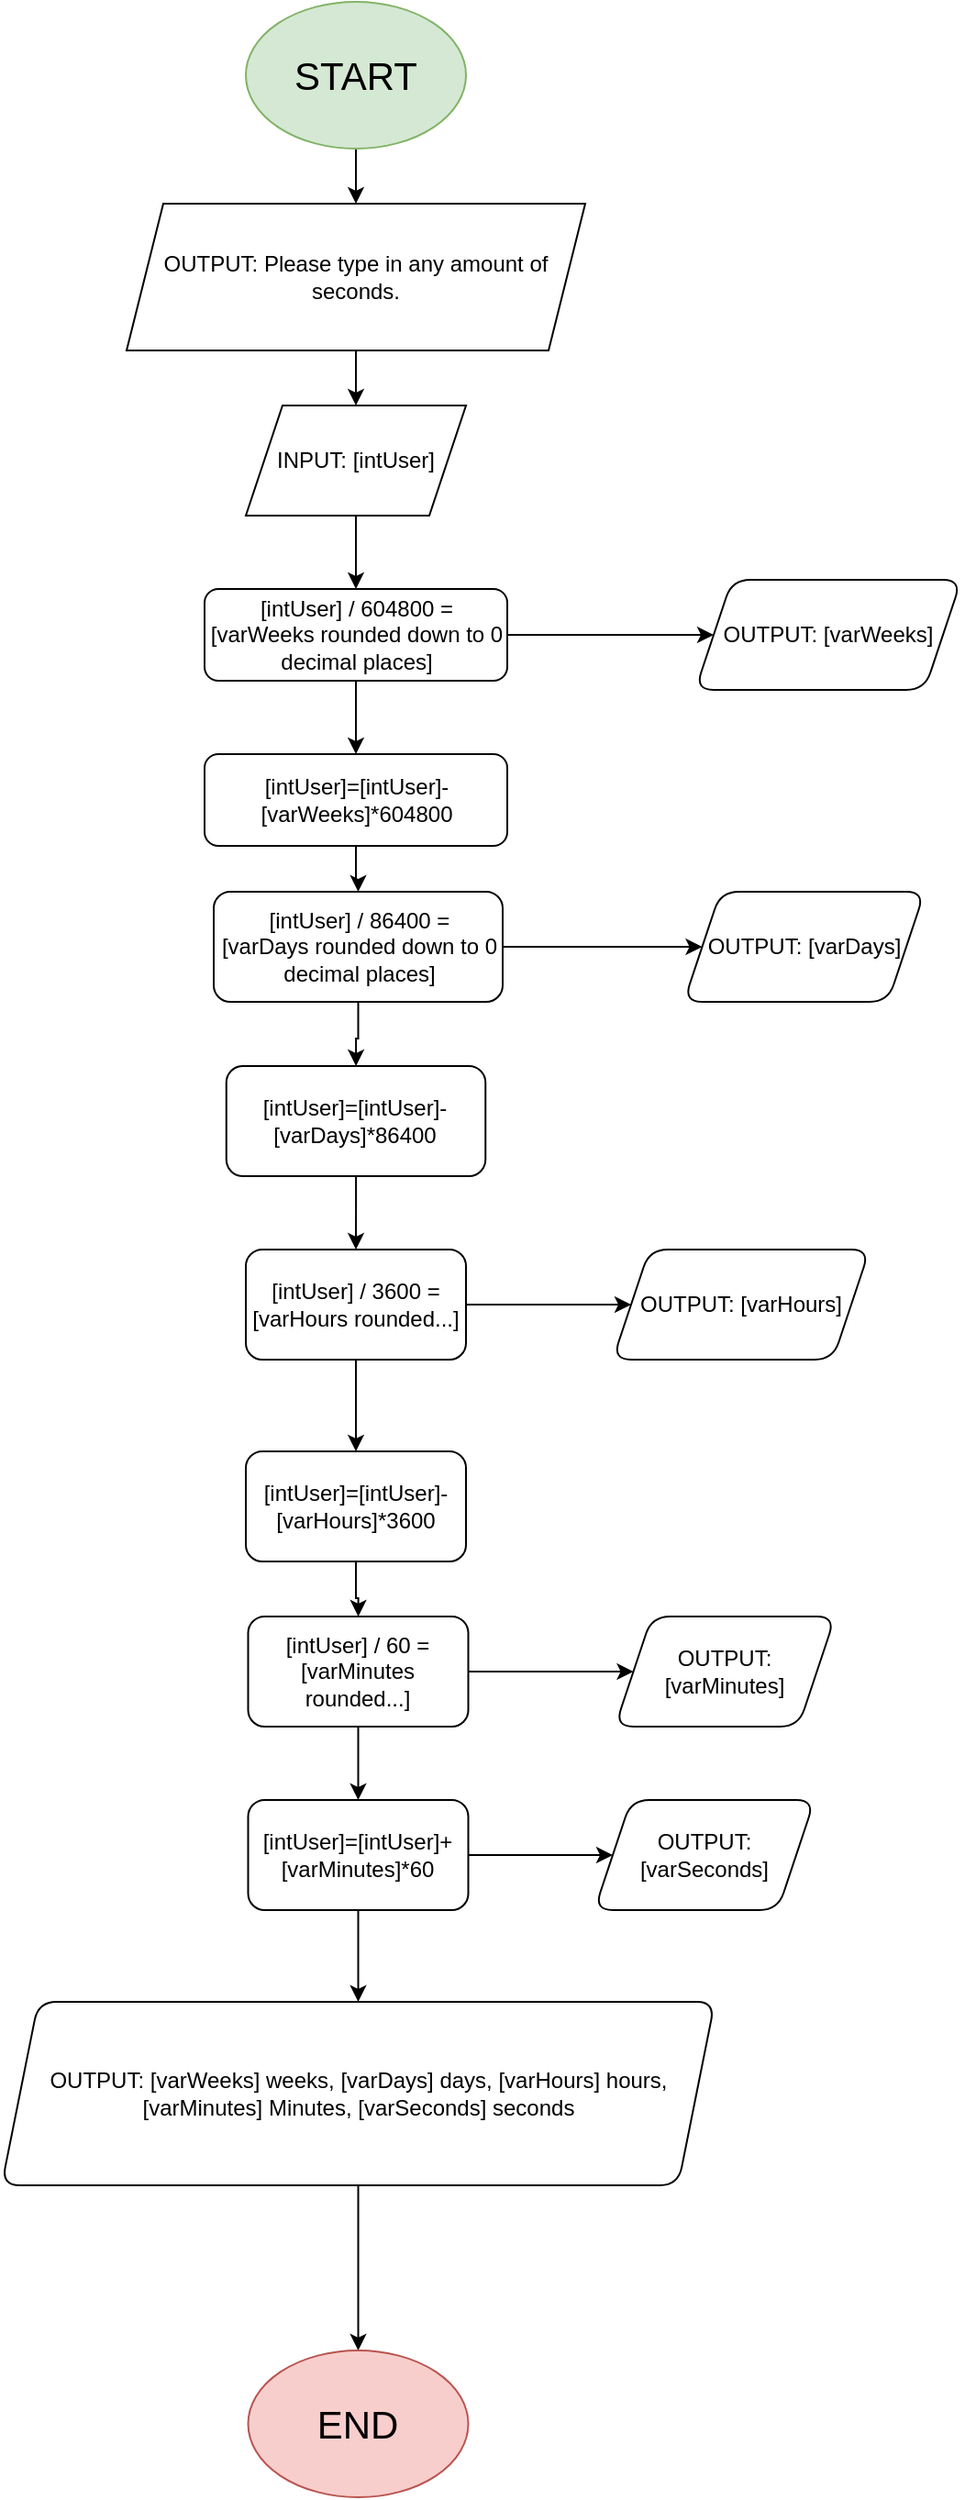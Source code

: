<mxfile version="14.4.3" type="device"><diagram id="0WJX5_sZiEjzxaqQqS9_" name="Page-1"><mxGraphModel dx="877" dy="1144" grid="1" gridSize="10" guides="1" tooltips="1" connect="1" arrows="1" fold="1" page="1" pageScale="1" pageWidth="827" pageHeight="1169" math="0" shadow="0"><root><mxCell id="0"/><mxCell id="1" parent="0"/><mxCell id="_IiEj8osXysWKzW4MMw0-3" value="" style="edgeStyle=orthogonalEdgeStyle;rounded=0;orthogonalLoop=1;jettySize=auto;html=1;" edge="1" parent="1" source="_IiEj8osXysWKzW4MMw0-1" target="_IiEj8osXysWKzW4MMw0-2"><mxGeometry relative="1" as="geometry"/></mxCell><mxCell id="_IiEj8osXysWKzW4MMw0-1" value="&lt;font style=&quot;font-size: 21px&quot;&gt;START&lt;/font&gt;" style="ellipse;whiteSpace=wrap;html=1;fillColor=#d5e8d4;strokeColor=#82b366;" vertex="1" parent="1"><mxGeometry x="320" y="40" width="120" height="80" as="geometry"/></mxCell><mxCell id="_IiEj8osXysWKzW4MMw0-5" value="" style="edgeStyle=orthogonalEdgeStyle;rounded=0;orthogonalLoop=1;jettySize=auto;html=1;" edge="1" parent="1" source="_IiEj8osXysWKzW4MMw0-2" target="_IiEj8osXysWKzW4MMw0-4"><mxGeometry relative="1" as="geometry"/></mxCell><mxCell id="_IiEj8osXysWKzW4MMw0-2" value="OUTPUT: Please type in any amount of seconds." style="shape=parallelogram;perimeter=parallelogramPerimeter;whiteSpace=wrap;html=1;fixedSize=1;" vertex="1" parent="1"><mxGeometry x="255" y="150" width="250" height="80" as="geometry"/></mxCell><mxCell id="_IiEj8osXysWKzW4MMw0-10" value="" style="edgeStyle=orthogonalEdgeStyle;rounded=0;orthogonalLoop=1;jettySize=auto;html=1;" edge="1" parent="1" source="_IiEj8osXysWKzW4MMw0-4" target="_IiEj8osXysWKzW4MMw0-8"><mxGeometry relative="1" as="geometry"/></mxCell><mxCell id="_IiEj8osXysWKzW4MMw0-4" value="INPUT: [intUser]" style="shape=parallelogram;perimeter=parallelogramPerimeter;whiteSpace=wrap;html=1;fixedSize=1;" vertex="1" parent="1"><mxGeometry x="320" y="260" width="120" height="60" as="geometry"/></mxCell><mxCell id="_IiEj8osXysWKzW4MMw0-12" value="" style="edgeStyle=orthogonalEdgeStyle;rounded=0;orthogonalLoop=1;jettySize=auto;html=1;" edge="1" parent="1" source="_IiEj8osXysWKzW4MMw0-8" target="_IiEj8osXysWKzW4MMw0-11"><mxGeometry relative="1" as="geometry"/></mxCell><mxCell id="_IiEj8osXysWKzW4MMw0-16" value="" style="edgeStyle=orthogonalEdgeStyle;rounded=0;orthogonalLoop=1;jettySize=auto;html=1;" edge="1" parent="1" source="_IiEj8osXysWKzW4MMw0-8" target="_IiEj8osXysWKzW4MMw0-15"><mxGeometry relative="1" as="geometry"/></mxCell><mxCell id="_IiEj8osXysWKzW4MMw0-8" value="[intUser] / 604800 = [varWeeks rounded down to 0 decimal places]" style="rounded=1;whiteSpace=wrap;html=1;" vertex="1" parent="1"><mxGeometry x="297.5" y="360" width="165" height="50" as="geometry"/></mxCell><mxCell id="_IiEj8osXysWKzW4MMw0-14" value="" style="edgeStyle=orthogonalEdgeStyle;rounded=0;orthogonalLoop=1;jettySize=auto;html=1;" edge="1" parent="1" source="_IiEj8osXysWKzW4MMw0-11" target="_IiEj8osXysWKzW4MMw0-13"><mxGeometry relative="1" as="geometry"/></mxCell><mxCell id="_IiEj8osXysWKzW4MMw0-11" value="[intUser]=[intUser]-[varWeeks]*604800" style="rounded=1;whiteSpace=wrap;html=1;" vertex="1" parent="1"><mxGeometry x="297.5" y="450" width="165" height="50" as="geometry"/></mxCell><mxCell id="_IiEj8osXysWKzW4MMw0-18" value="" style="edgeStyle=orthogonalEdgeStyle;rounded=0;orthogonalLoop=1;jettySize=auto;html=1;" edge="1" parent="1" source="_IiEj8osXysWKzW4MMw0-13" target="_IiEj8osXysWKzW4MMw0-17"><mxGeometry relative="1" as="geometry"/></mxCell><mxCell id="_IiEj8osXysWKzW4MMw0-20" value="" style="edgeStyle=orthogonalEdgeStyle;rounded=0;orthogonalLoop=1;jettySize=auto;html=1;" edge="1" parent="1" source="_IiEj8osXysWKzW4MMw0-13" target="_IiEj8osXysWKzW4MMw0-19"><mxGeometry relative="1" as="geometry"/></mxCell><mxCell id="_IiEj8osXysWKzW4MMw0-13" value="[intUser] /&amp;nbsp;86400 =&lt;br&gt;[varDays rounded down to 0 decimal places]" style="whiteSpace=wrap;html=1;rounded=1;" vertex="1" parent="1"><mxGeometry x="302.5" y="525" width="157.5" height="60" as="geometry"/></mxCell><mxCell id="_IiEj8osXysWKzW4MMw0-15" value="OUTPUT: [varWeeks]" style="shape=parallelogram;perimeter=parallelogramPerimeter;whiteSpace=wrap;html=1;fixedSize=1;rounded=1;" vertex="1" parent="1"><mxGeometry x="565" y="355" width="145" height="60" as="geometry"/></mxCell><mxCell id="_IiEj8osXysWKzW4MMw0-17" value="OUTPUT: [varDays]" style="shape=parallelogram;perimeter=parallelogramPerimeter;whiteSpace=wrap;html=1;fixedSize=1;rounded=1;" vertex="1" parent="1"><mxGeometry x="558.75" y="525" width="131.25" height="60" as="geometry"/></mxCell><mxCell id="_IiEj8osXysWKzW4MMw0-22" value="" style="edgeStyle=orthogonalEdgeStyle;rounded=0;orthogonalLoop=1;jettySize=auto;html=1;" edge="1" parent="1" source="_IiEj8osXysWKzW4MMw0-19" target="_IiEj8osXysWKzW4MMw0-21"><mxGeometry relative="1" as="geometry"/></mxCell><mxCell id="_IiEj8osXysWKzW4MMw0-19" value="[intUser]=[intUser]-[varDays]*86400" style="whiteSpace=wrap;html=1;rounded=1;" vertex="1" parent="1"><mxGeometry x="309.38" y="620" width="141.25" height="60" as="geometry"/></mxCell><mxCell id="_IiEj8osXysWKzW4MMw0-24" value="" style="edgeStyle=orthogonalEdgeStyle;rounded=0;orthogonalLoop=1;jettySize=auto;html=1;" edge="1" parent="1" source="_IiEj8osXysWKzW4MMw0-21" target="_IiEj8osXysWKzW4MMw0-23"><mxGeometry relative="1" as="geometry"/></mxCell><mxCell id="_IiEj8osXysWKzW4MMw0-26" value="" style="edgeStyle=orthogonalEdgeStyle;rounded=0;orthogonalLoop=1;jettySize=auto;html=1;" edge="1" parent="1" source="_IiEj8osXysWKzW4MMw0-21" target="_IiEj8osXysWKzW4MMw0-25"><mxGeometry relative="1" as="geometry"/></mxCell><mxCell id="_IiEj8osXysWKzW4MMw0-21" value="&lt;span&gt;[intUser] / 3600 =&lt;br&gt;[varHours rounded...]&lt;br&gt;&lt;/span&gt;" style="whiteSpace=wrap;html=1;rounded=1;" vertex="1" parent="1"><mxGeometry x="320" y="720" width="120" height="60" as="geometry"/></mxCell><mxCell id="_IiEj8osXysWKzW4MMw0-23" value="OUTPUT: [varHours]" style="shape=parallelogram;perimeter=parallelogramPerimeter;whiteSpace=wrap;html=1;fixedSize=1;rounded=1;" vertex="1" parent="1"><mxGeometry x="520" y="720" width="140" height="60" as="geometry"/></mxCell><mxCell id="_IiEj8osXysWKzW4MMw0-28" value="" style="edgeStyle=orthogonalEdgeStyle;rounded=0;orthogonalLoop=1;jettySize=auto;html=1;" edge="1" parent="1" source="_IiEj8osXysWKzW4MMw0-25" target="_IiEj8osXysWKzW4MMw0-27"><mxGeometry relative="1" as="geometry"/></mxCell><mxCell id="_IiEj8osXysWKzW4MMw0-25" value="&lt;span&gt;[intUser]=&lt;/span&gt;[intUser]-[varHours]*3600" style="whiteSpace=wrap;html=1;rounded=1;" vertex="1" parent="1"><mxGeometry x="320" y="830" width="120" height="60" as="geometry"/></mxCell><mxCell id="_IiEj8osXysWKzW4MMw0-30" value="" style="edgeStyle=orthogonalEdgeStyle;rounded=0;orthogonalLoop=1;jettySize=auto;html=1;" edge="1" parent="1" source="_IiEj8osXysWKzW4MMw0-27" target="_IiEj8osXysWKzW4MMw0-29"><mxGeometry relative="1" as="geometry"/></mxCell><mxCell id="_IiEj8osXysWKzW4MMw0-32" value="" style="edgeStyle=orthogonalEdgeStyle;rounded=0;orthogonalLoop=1;jettySize=auto;html=1;" edge="1" parent="1" source="_IiEj8osXysWKzW4MMw0-27" target="_IiEj8osXysWKzW4MMw0-31"><mxGeometry relative="1" as="geometry"/></mxCell><mxCell id="_IiEj8osXysWKzW4MMw0-27" value="&lt;span&gt;[intUser] / 60 =&lt;br&gt;[varMinutes rounded...]&lt;br&gt;&lt;/span&gt;" style="whiteSpace=wrap;html=1;rounded=1;" vertex="1" parent="1"><mxGeometry x="321.25" y="920" width="120" height="60" as="geometry"/></mxCell><mxCell id="_IiEj8osXysWKzW4MMw0-29" value="OUTPUT: [varMinutes]" style="shape=parallelogram;perimeter=parallelogramPerimeter;whiteSpace=wrap;html=1;fixedSize=1;rounded=1;" vertex="1" parent="1"><mxGeometry x="521.25" y="920" width="120" height="60" as="geometry"/></mxCell><mxCell id="_IiEj8osXysWKzW4MMw0-34" value="" style="edgeStyle=orthogonalEdgeStyle;rounded=0;orthogonalLoop=1;jettySize=auto;html=1;" edge="1" parent="1" source="_IiEj8osXysWKzW4MMw0-31" target="_IiEj8osXysWKzW4MMw0-33"><mxGeometry relative="1" as="geometry"/></mxCell><mxCell id="_IiEj8osXysWKzW4MMw0-36" value="" style="edgeStyle=orthogonalEdgeStyle;rounded=0;orthogonalLoop=1;jettySize=auto;html=1;" edge="1" parent="1" source="_IiEj8osXysWKzW4MMw0-31" target="_IiEj8osXysWKzW4MMw0-35"><mxGeometry relative="1" as="geometry"/></mxCell><mxCell id="_IiEj8osXysWKzW4MMw0-31" value="&lt;span&gt;[intUser]=&lt;/span&gt;[intUser]+[varMinutes]*60" style="whiteSpace=wrap;html=1;rounded=1;" vertex="1" parent="1"><mxGeometry x="321.25" y="1020" width="120" height="60" as="geometry"/></mxCell><mxCell id="_IiEj8osXysWKzW4MMw0-33" value="OUTPUT: [varSeconds]" style="shape=parallelogram;perimeter=parallelogramPerimeter;whiteSpace=wrap;html=1;fixedSize=1;rounded=1;" vertex="1" parent="1"><mxGeometry x="510" y="1020" width="120" height="60" as="geometry"/></mxCell><mxCell id="_IiEj8osXysWKzW4MMw0-38" value="" style="edgeStyle=orthogonalEdgeStyle;rounded=0;orthogonalLoop=1;jettySize=auto;html=1;" edge="1" parent="1" source="_IiEj8osXysWKzW4MMw0-35" target="_IiEj8osXysWKzW4MMw0-37"><mxGeometry relative="1" as="geometry"/></mxCell><mxCell id="_IiEj8osXysWKzW4MMw0-35" value="OUTPUT: [varWeeks] weeks, [varDays] days, [varHours] hours, [varMinutes] Minutes, [varSeconds] seconds" style="shape=parallelogram;perimeter=parallelogramPerimeter;whiteSpace=wrap;html=1;fixedSize=1;rounded=1;" vertex="1" parent="1"><mxGeometry x="186.88" y="1130" width="388.75" height="100" as="geometry"/></mxCell><mxCell id="_IiEj8osXysWKzW4MMw0-37" value="&lt;font style=&quot;font-size: 21px&quot;&gt;END&lt;/font&gt;" style="ellipse;whiteSpace=wrap;html=1;rounded=1;fillColor=#f8cecc;strokeColor=#b85450;" vertex="1" parent="1"><mxGeometry x="321.255" y="1320" width="120" height="80" as="geometry"/></mxCell></root></mxGraphModel></diagram></mxfile>